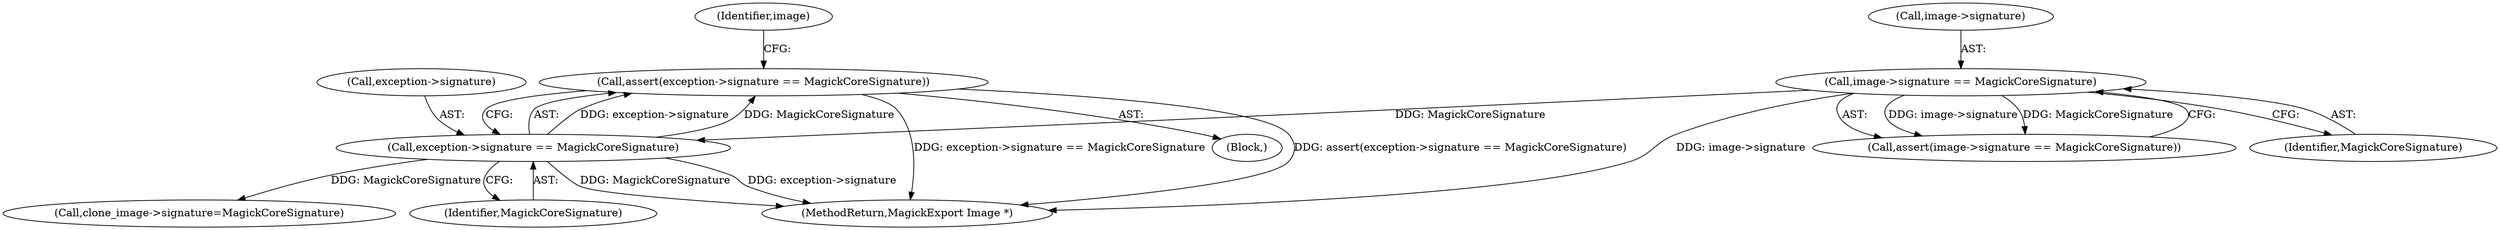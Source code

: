 digraph "0_ImageMagick_aecd0ada163a4d6c769cec178955d5f3e9316f2f_0@API" {
"1000145" [label="(Call,assert(exception->signature == MagickCoreSignature))"];
"1000146" [label="(Call,exception->signature == MagickCoreSignature)"];
"1000119" [label="(Call,image->signature == MagickCoreSignature)"];
"1000108" [label="(Block,)"];
"1000155" [label="(Identifier,image)"];
"1000147" [label="(Call,exception->signature)"];
"1000118" [label="(Call,assert(image->signature == MagickCoreSignature))"];
"1000145" [label="(Call,assert(exception->signature == MagickCoreSignature))"];
"1000120" [label="(Call,image->signature)"];
"1000763" [label="(MethodReturn,MagickExport Image *)"];
"1000204" [label="(Call,clone_image->signature=MagickCoreSignature)"];
"1000119" [label="(Call,image->signature == MagickCoreSignature)"];
"1000146" [label="(Call,exception->signature == MagickCoreSignature)"];
"1000150" [label="(Identifier,MagickCoreSignature)"];
"1000123" [label="(Identifier,MagickCoreSignature)"];
"1000145" -> "1000108"  [label="AST: "];
"1000145" -> "1000146"  [label="CFG: "];
"1000146" -> "1000145"  [label="AST: "];
"1000155" -> "1000145"  [label="CFG: "];
"1000145" -> "1000763"  [label="DDG: assert(exception->signature == MagickCoreSignature)"];
"1000145" -> "1000763"  [label="DDG: exception->signature == MagickCoreSignature"];
"1000146" -> "1000145"  [label="DDG: exception->signature"];
"1000146" -> "1000145"  [label="DDG: MagickCoreSignature"];
"1000146" -> "1000150"  [label="CFG: "];
"1000147" -> "1000146"  [label="AST: "];
"1000150" -> "1000146"  [label="AST: "];
"1000146" -> "1000763"  [label="DDG: MagickCoreSignature"];
"1000146" -> "1000763"  [label="DDG: exception->signature"];
"1000119" -> "1000146"  [label="DDG: MagickCoreSignature"];
"1000146" -> "1000204"  [label="DDG: MagickCoreSignature"];
"1000119" -> "1000118"  [label="AST: "];
"1000119" -> "1000123"  [label="CFG: "];
"1000120" -> "1000119"  [label="AST: "];
"1000123" -> "1000119"  [label="AST: "];
"1000118" -> "1000119"  [label="CFG: "];
"1000119" -> "1000763"  [label="DDG: image->signature"];
"1000119" -> "1000118"  [label="DDG: image->signature"];
"1000119" -> "1000118"  [label="DDG: MagickCoreSignature"];
}

